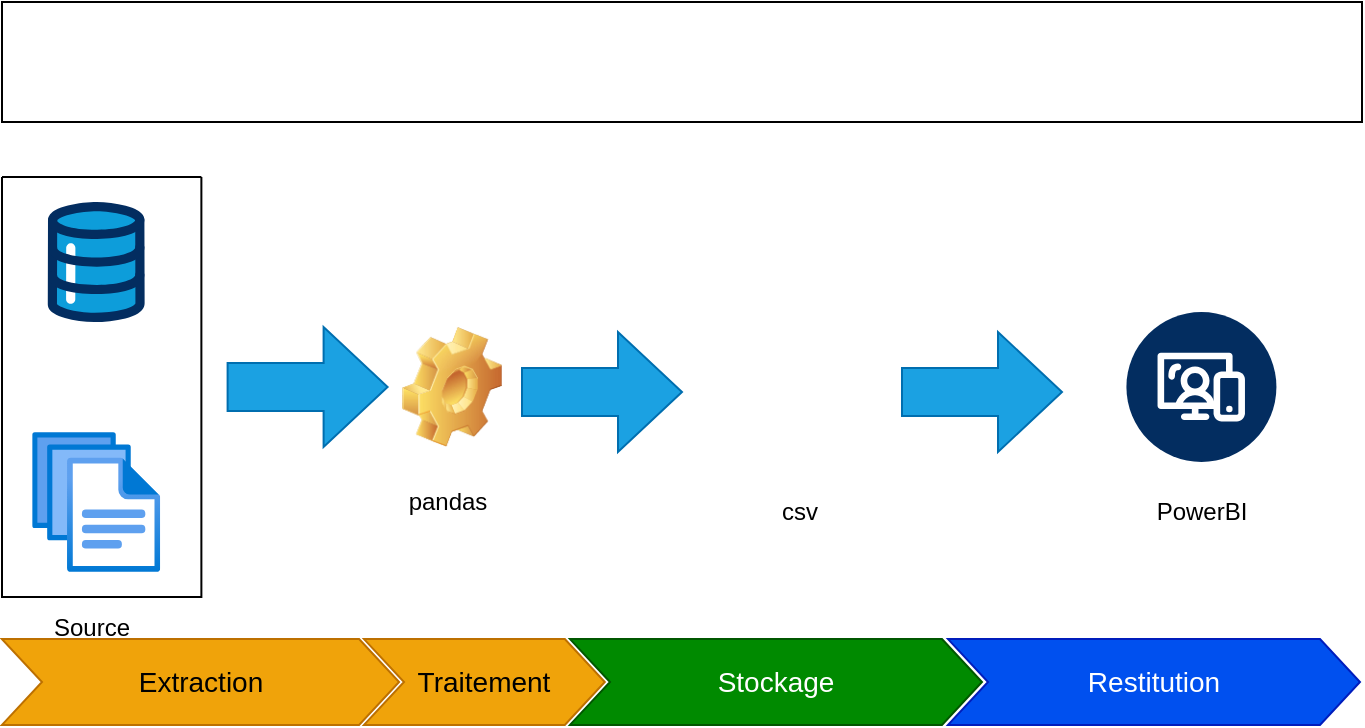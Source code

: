 <mxfile version="28.1.1" pages="2">
  <diagram name="Page-1" id="7z0XCxr9s0eTJtN2Mqed">
    <mxGraphModel dx="786" dy="417" grid="1" gridSize="10" guides="1" tooltips="1" connect="1" arrows="1" fold="1" page="1" pageScale="1" pageWidth="827" pageHeight="1169" math="0" shadow="0">
      <root>
        <mxCell id="0" />
        <mxCell id="1" parent="0" />
        <mxCell id="MoKuYEoY47t-Fopz19YS-20" value="Traitement" style="html=1;shape=mxgraph.infographic.ribbonSimple;notch1=20;notch2=20;align=center;verticalAlign=middle;fontSize=14;fontStyle=0;fillColor=#f0a30a;whiteSpace=wrap;fontColor=#000000;strokeColor=#BD7000;" parent="1" vertex="1">
          <mxGeometry x="261" y="428.53" width="120.41" height="42.94" as="geometry" />
        </mxCell>
        <mxCell id="MH3xIu0K93oB-KbSQRHW-17" value="" style="rounded=0;whiteSpace=wrap;html=1;" parent="1" vertex="1">
          <mxGeometry x="80" y="110" width="680" height="60" as="geometry" />
        </mxCell>
        <mxCell id="zp7QBz-jprcbzeSODCav-26" value="" style="image;aspect=fixed;html=1;points=[];align=center;fontSize=12;image=img/lib/azure2/general/Files.svg;" vertex="1" parent="1">
          <mxGeometry x="95.1" y="325" width="64" height="70" as="geometry" />
        </mxCell>
        <mxCell id="zp7QBz-jprcbzeSODCav-27" value="" style="shape=image;html=1;verticalAlign=top;verticalLabelPosition=bottom;labelBackgroundColor=#ffffff;imageAspect=0;aspect=fixed;image=https://icons.diagrams.net/icon-cache1/Document_icons-2697/647702-excel-1195.svg" vertex="1" parent="1">
          <mxGeometry x="439.21" y="270" width="70" height="70" as="geometry" />
        </mxCell>
        <mxCell id="zp7QBz-jprcbzeSODCav-28" value="" style="verticalLabelPosition=bottom;aspect=fixed;html=1;shape=mxgraph.salesforce.data;" vertex="1" parent="1">
          <mxGeometry x="102.8" y="210" width="48.6" height="60" as="geometry" />
        </mxCell>
        <mxCell id="zp7QBz-jprcbzeSODCav-29" value="" style="verticalLabelPosition=bottom;aspect=fixed;html=1;shape=mxgraph.salesforce.web2;" vertex="1" parent="1">
          <mxGeometry x="642.21" y="265" width="75" height="75" as="geometry" />
        </mxCell>
        <mxCell id="zp7QBz-jprcbzeSODCav-32" value="" style="shape=image;html=1;verticalLabelPosition=bottom;verticalAlign=top;imageAspect=0;image=img/clipart/Gear_128x128.png" vertex="1" parent="1">
          <mxGeometry x="280" y="272.5" width="50" height="60" as="geometry" />
        </mxCell>
        <mxCell id="zp7QBz-jprcbzeSODCav-33" value="csv" style="text;html=1;align=center;verticalAlign=middle;whiteSpace=wrap;rounded=0;" vertex="1" parent="1">
          <mxGeometry x="449.21" y="350" width="60" height="30" as="geometry" />
        </mxCell>
        <mxCell id="zp7QBz-jprcbzeSODCav-34" value="PowerBI" style="text;html=1;align=center;verticalAlign=middle;whiteSpace=wrap;rounded=0;" vertex="1" parent="1">
          <mxGeometry x="649.71" y="350" width="60" height="30" as="geometry" />
        </mxCell>
        <mxCell id="zp7QBz-jprcbzeSODCav-35" value="pandas" style="text;html=1;align=center;verticalAlign=middle;whiteSpace=wrap;rounded=0;" vertex="1" parent="1">
          <mxGeometry x="272.8" y="345" width="60" height="30" as="geometry" />
        </mxCell>
        <mxCell id="zp7QBz-jprcbzeSODCav-37" value="" style="shape=singleArrow;whiteSpace=wrap;html=1;arrowWidth=0.4;arrowSize=0.4;verticalAlign=top;labelBackgroundColor=#ffffff;fillColor=#1ba1e2;fontColor=#ffffff;strokeColor=#006EAF;" vertex="1" parent="1">
          <mxGeometry x="530.0" y="275" width="80" height="60" as="geometry" />
        </mxCell>
        <mxCell id="zp7QBz-jprcbzeSODCav-39" value="" style="shape=singleArrow;whiteSpace=wrap;html=1;arrowWidth=0.4;arrowSize=0.4;verticalAlign=top;labelBackgroundColor=#ffffff;fillColor=#1ba1e2;fontColor=#ffffff;strokeColor=#006EAF;" vertex="1" parent="1">
          <mxGeometry x="340" y="275" width="80" height="60" as="geometry" />
        </mxCell>
        <mxCell id="zp7QBz-jprcbzeSODCav-40" value="" style="shape=singleArrow;whiteSpace=wrap;html=1;arrowWidth=0.4;arrowSize=0.4;verticalAlign=top;labelBackgroundColor=#ffffff;fillColor=#1ba1e2;fontColor=#ffffff;strokeColor=#006EAF;" vertex="1" parent="1">
          <mxGeometry x="192.8" y="272.5" width="80" height="60" as="geometry" />
        </mxCell>
        <mxCell id="zp7QBz-jprcbzeSODCav-41" value="" style="swimlane;startSize=0;" vertex="1" parent="1">
          <mxGeometry x="80" y="197.5" width="99.69" height="210" as="geometry" />
        </mxCell>
        <mxCell id="zp7QBz-jprcbzeSODCav-30" value="Source" style="text;html=1;align=center;verticalAlign=middle;whiteSpace=wrap;rounded=0;" vertex="1" parent="1">
          <mxGeometry x="95.1" y="407.5" width="60" height="30" as="geometry" />
        </mxCell>
        <mxCell id="zp7QBz-jprcbzeSODCav-42" value="Extraction" style="html=1;shape=mxgraph.infographic.ribbonSimple;notch1=20;notch2=20;align=center;verticalAlign=middle;fontSize=14;fontStyle=0;fillColor=#f0a30a;whiteSpace=wrap;fontColor=#000000;strokeColor=#BD7000;" vertex="1" parent="1">
          <mxGeometry x="80" y="428.53" width="198.55" height="42.94" as="geometry" />
        </mxCell>
        <mxCell id="zp7QBz-jprcbzeSODCav-43" value="Stockage" style="html=1;shape=mxgraph.infographic.ribbonSimple;notch1=20;notch2=20;align=center;verticalAlign=middle;fontSize=14;fontStyle=0;fillColor=#008a00;whiteSpace=wrap;fontColor=#ffffff;strokeColor=#005700;" vertex="1" parent="1">
          <mxGeometry x="364" y="428.53" width="206" height="42.94" as="geometry" />
        </mxCell>
        <mxCell id="zp7QBz-jprcbzeSODCav-44" value="Restitution" style="html=1;shape=mxgraph.infographic.ribbonSimple;notch1=20;notch2=20;align=center;verticalAlign=middle;fontSize=14;fontStyle=0;fillColor=#0050ef;whiteSpace=wrap;strokeColor=#001DBC;fontColor=#ffffff;" vertex="1" parent="1">
          <mxGeometry x="553" y="428.53" width="206" height="42.94" as="geometry" />
        </mxCell>
      </root>
    </mxGraphModel>
  </diagram>
  <diagram id="V9-YWGhXqqyQGaztOOwT" name="Page-2">
    <mxGraphModel dx="786" dy="417" grid="1" gridSize="10" guides="1" tooltips="1" connect="1" arrows="1" fold="1" page="1" pageScale="1" pageWidth="827" pageHeight="1169" math="0" shadow="0">
      <root>
        <mxCell id="0" />
        <mxCell id="1" parent="0" />
      </root>
    </mxGraphModel>
  </diagram>
</mxfile>
